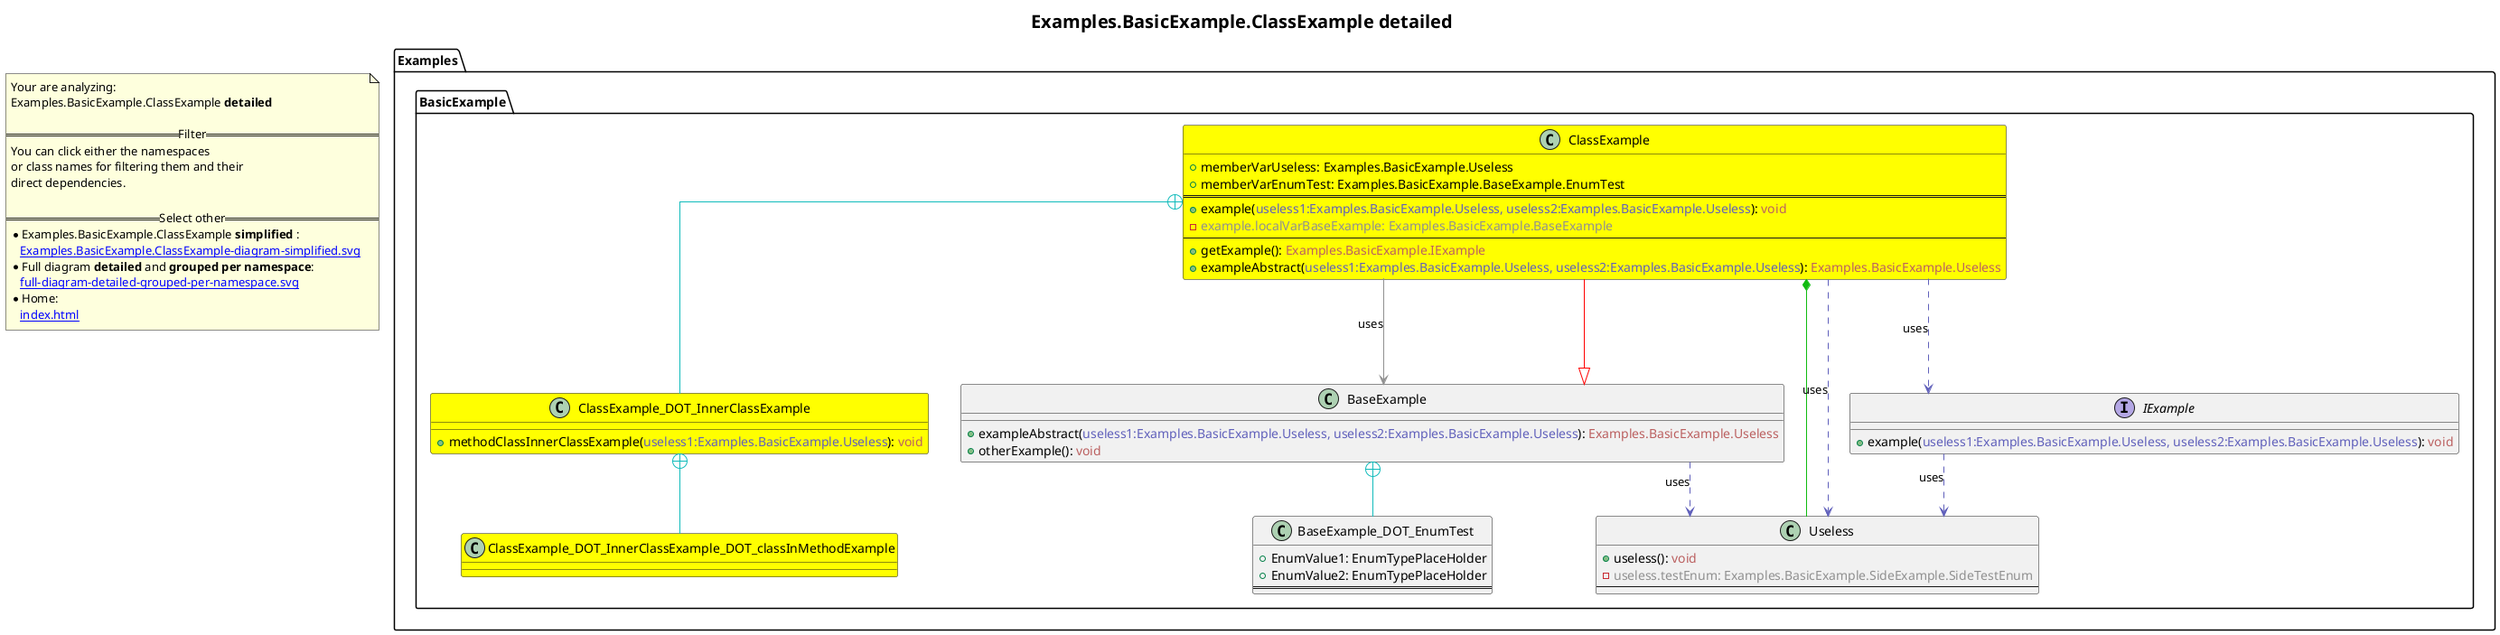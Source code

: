@startuml
skinparam linetype ortho
title <size:20>Examples.BasicExample.ClassExample **detailed** </size>
note "Your are analyzing:\nExamples.BasicExample.ClassExample **detailed** \n\n==Filter==\nYou can click either the namespaces \nor class names for filtering them and their\ndirect dependencies.\n\n==Select other==\n* Examples.BasicExample.ClassExample **simplified** :\n   [[Examples.BasicExample.ClassExample-diagram-simplified.svg]]\n* Full diagram **detailed** and **grouped per namespace**:\n   [[full-diagram-detailed-grouped-per-namespace.svg]]\n* Home:\n   [[index.html]]" as FloatingNote
  class Examples.BasicExample.ClassExample_DOT_InnerClassExample [[Examples.BasicExample.ClassExample.InnerClassExample-diagram-detailed.svg]] #yellow {
    + methodClassInnerClassExample(<font color="6060BB">useless1:Examples.BasicExample.Useless</font>): <font color="BB6060">void</font>
  }
  class Examples.BasicExample.Useless [[Examples.BasicExample.Useless-diagram-detailed.svg]]  {
    + useless(<font color="6060BB"></font>): <font color="BB6060">void</font>
    - <font color="909090">useless.testEnum: Examples.BasicExample.SideExample.SideTestEnum</font>
--
  }
  class Examples.BasicExample.ClassExample_DOT_InnerClassExample_DOT_classInMethodExample [[Examples.BasicExample.ClassExample.InnerClassExample.classInMethodExample-diagram-detailed.svg]] #yellow {
  }
  class Examples.BasicExample.ClassExample [[Examples.BasicExample.ClassExample-diagram-detailed.svg]] #yellow {
    + memberVarUseless: Examples.BasicExample.Useless
    + memberVarEnumTest: Examples.BasicExample.BaseExample.EnumTest
==
    + example(<font color="6060BB">useless1:Examples.BasicExample.Useless, useless2:Examples.BasicExample.Useless</font>): <font color="BB6060">void</font>
    - <font color="909090">example.localVarBaseExample: Examples.BasicExample.BaseExample</font>
--
    + getExample(<font color="6060BB"></font>): <font color="BB6060">Examples.BasicExample.IExample</font>
    + exampleAbstract(<font color="6060BB">useless1:Examples.BasicExample.Useless, useless2:Examples.BasicExample.Useless</font>): <font color="BB6060">Examples.BasicExample.Useless</font>
  }
  class Examples.BasicExample.BaseExample [[Examples.BasicExample.BaseExample-diagram-detailed.svg]]  {
    + exampleAbstract(<font color="6060BB">useless1:Examples.BasicExample.Useless, useless2:Examples.BasicExample.Useless</font>): <font color="BB6060">Examples.BasicExample.Useless</font>
    + otherExample(<font color="6060BB"></font>): <font color="BB6060">void</font>
  }
  class Examples.BasicExample.BaseExample_DOT_EnumTest [[Examples.BasicExample.BaseExample.EnumTest-diagram-detailed.svg]]  {
    + EnumValue1: EnumTypePlaceHolder
    + EnumValue2: EnumTypePlaceHolder
==
  }
  interface Examples.BasicExample.IExample [[Examples.BasicExample.IExample-diagram-detailed.svg]]  {
    + example(<font color="6060BB">useless1:Examples.BasicExample.Useless, useless2:Examples.BasicExample.Useless</font>): <font color="BB6060">void</font>
  }
 ' *************************************** 
 ' *************************************** 
 ' *************************************** 
' Class relations extracted from namespace:
' Examples.BasicExample
Examples.BasicExample.ClassExample_DOT_InnerClassExample +-[#10BBBB]- Examples.BasicExample.ClassExample_DOT_InnerClassExample_DOT_classInMethodExample 
Examples.BasicExample.ClassExample.InnerClassExample .[#6060BB].> Examples.BasicExample.Useless  : uses 
Examples.BasicExample.BaseExample <|-[#red]- Examples.BasicExample.ClassExample
Examples.BasicExample.ClassExample +-[#10BBBB]- Examples.BasicExample.ClassExample_DOT_InnerClassExample 
Examples.BasicExample.ClassExample *-[#10BB10]- Examples.BasicExample.Useless 
Examples.BasicExample.ClassExample *-[#10BB10]- Examples.BasicExample.BaseExample.EnumTest 
Examples.BasicExample.ClassExample .[#6060BB].> Examples.BasicExample.Useless  : uses 
Examples.BasicExample.ClassExample -[#909090]-> Examples.BasicExample.BaseExample  : uses 
Examples.BasicExample.ClassExample .[#6060BB].> Examples.BasicExample.IExample  : uses 
Examples.BasicExample.BaseExample +-[#10BBBB]- Examples.BasicExample.BaseExample_DOT_EnumTest 
Examples.BasicExample.BaseExample .[#6060BB].> Examples.BasicExample.Useless  : uses 
Examples.BasicExample.IExample .[#6060BB].> Examples.BasicExample.Useless  : uses 
@enduml
